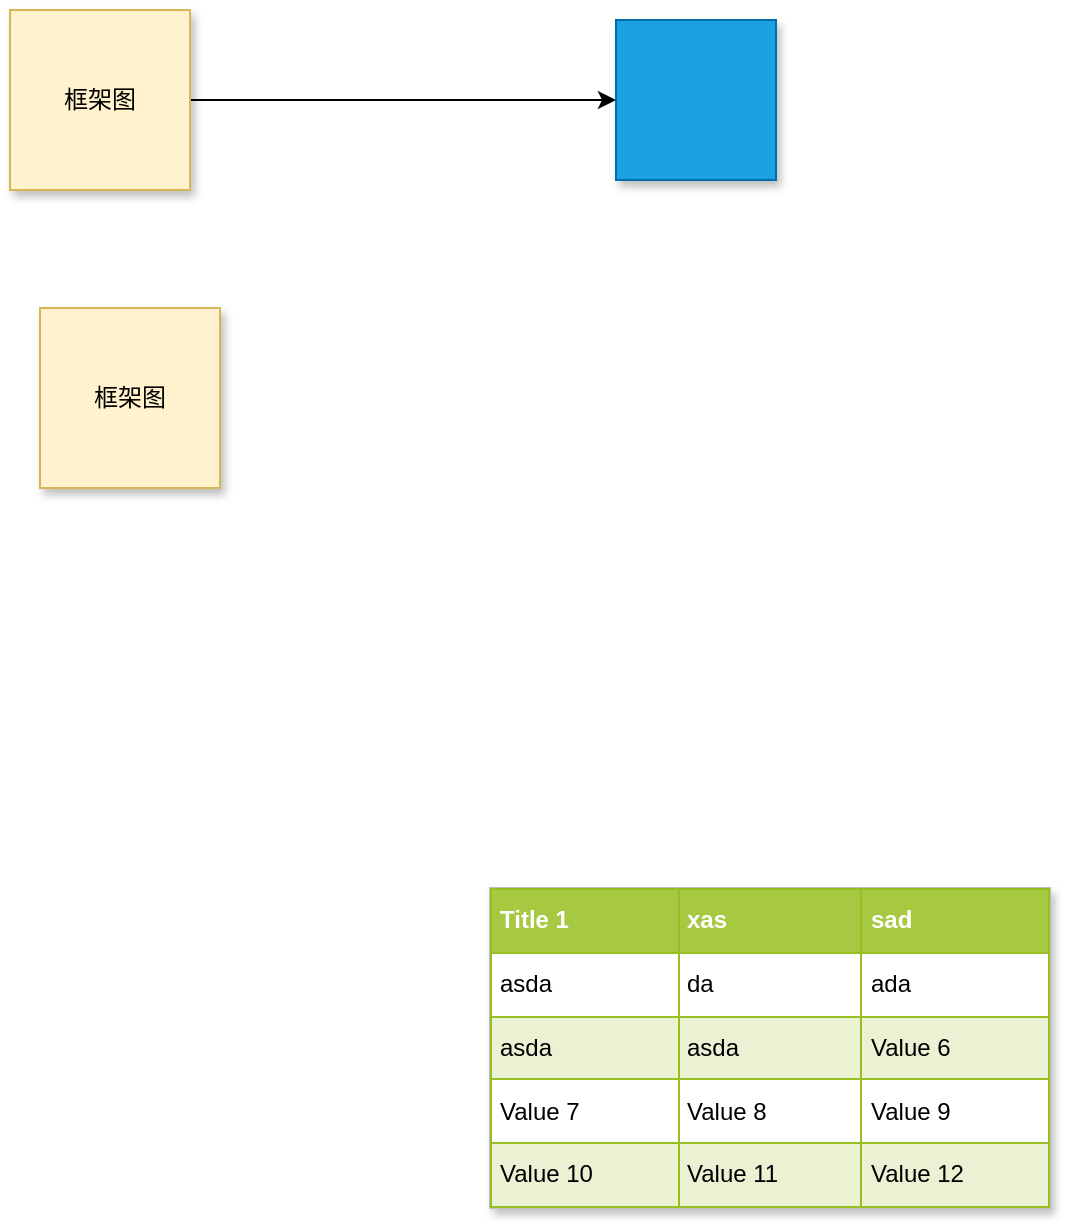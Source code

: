 <mxfile version="10.6.0" type="github"><diagram id="xKQNGGFer2dxjcNQQlCI" name="ç¬¬ 1 é¡µ"><mxGraphModel dx="712" dy="445" grid="1" gridSize="10" guides="1" tooltips="1" connect="1" arrows="1" fold="1" page="1" pageScale="1" pageWidth="827" pageHeight="1169" math="1" shadow="0"><root><object label="" id="0"><mxCell/></object><mxCell id="1" parent="0"/><mxCell id="bEeSMbQUAbLGt-AHxNWo-6" style="edgeStyle=orthogonalEdgeStyle;rounded=0;orthogonalLoop=1;jettySize=auto;html=1;exitX=1;exitY=0.5;exitDx=0;exitDy=0;entryX=0;entryY=0.5;entryDx=0;entryDy=0;" edge="1" parent="1" source="IL8Qm_BqfLzoRBciLnoB-2" target="bEeSMbQUAbLGt-AHxNWo-2"><mxGeometry relative="1" as="geometry"/></mxCell><mxCell id="IL8Qm_BqfLzoRBciLnoB-2" value="框架图" style="whiteSpace=wrap;html=1;aspect=fixed;fillColor=#fff2cc;strokeColor=#d6b656;shadow=1;" parent="1" vertex="1"><mxGeometry x="150" y="51" width="90" height="90" as="geometry"/></mxCell><mxCell id="bEeSMbQUAbLGt-AHxNWo-2" value="" style="whiteSpace=wrap;html=1;aspect=fixed;shadow=1;fillColor=#1ba1e2;strokeColor=#006EAF;fontColor=#ffffff;" vertex="1" parent="1"><mxGeometry x="453" y="56" width="80" height="80" as="geometry"/></mxCell><mxCell id="bEeSMbQUAbLGt-AHxNWo-19" value="框架图" style="whiteSpace=wrap;html=1;aspect=fixed;fillColor=#fff2cc;strokeColor=#d6b656;shadow=1;" vertex="1" parent="1"><mxGeometry x="165" y="200" width="90" height="90" as="geometry"/></mxCell><mxCell id="bEeSMbQUAbLGt-AHxNWo-25" value="&lt;table border=&quot;1&quot; width=&quot;100%&quot; cellpadding=&quot;4&quot; style=&quot;width: 100% ; height: 100% ; border-collapse: collapse&quot;&gt;&lt;tbody&gt;&lt;tr style=&quot;background-color: #a7c942 ; color: #ffffff ; border: 1px solid #98bf21&quot;&gt;&lt;th align=&quot;left&quot;&gt;Title 1&lt;/th&gt;&lt;th align=&quot;left&quot;&gt;xas&lt;/th&gt;&lt;th align=&quot;left&quot;&gt;sad&lt;/th&gt;&lt;/tr&gt;&lt;tr style=&quot;border: 1px solid #98bf21&quot;&gt;&lt;td&gt;asda&lt;/td&gt;&lt;td&gt;da&lt;/td&gt;&lt;td&gt;ada&lt;/td&gt;&lt;/tr&gt;&lt;tr style=&quot;background-color: #eaf2d3 ; border: 1px solid #98bf21&quot;&gt;&lt;td&gt;asda&lt;/td&gt;&lt;td&gt;asda&lt;/td&gt;&lt;td&gt;Value 6&lt;/td&gt;&lt;/tr&gt;&lt;tr style=&quot;border: 1px solid #98bf21&quot;&gt;&lt;td&gt;Value 7&lt;/td&gt;&lt;td&gt;Value 8&lt;/td&gt;&lt;td&gt;Value 9&lt;/td&gt;&lt;/tr&gt;&lt;tr style=&quot;background-color: #eaf2d3 ; border: 1px solid #98bf21&quot;&gt;&lt;td&gt;Value 10&lt;/td&gt;&lt;td&gt;Value 11&lt;/td&gt;&lt;td&gt;Value 12&lt;/td&gt;&lt;/tr&gt;&lt;/tbody&gt;&lt;/table&gt;" style="text;html=1;strokeColor=#c0c0c0;fillColor=#ffffff;overflow=fill;rounded=0;shadow=1;" vertex="1" parent="1"><mxGeometry x="390" y="490" width="280" height="160" as="geometry"/></mxCell></root></mxGraphModel></diagram></mxfile>
